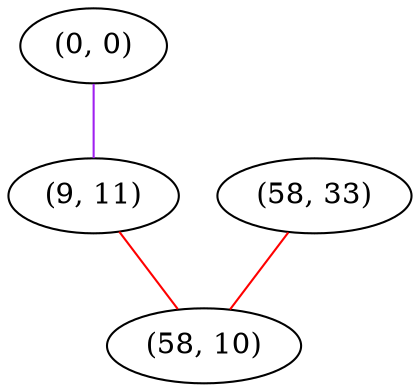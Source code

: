 graph "" {
"(0, 0)";
"(9, 11)";
"(58, 33)";
"(58, 10)";
"(0, 0)" -- "(9, 11)"  [color=purple, key=0, weight=4];
"(9, 11)" -- "(58, 10)"  [color=red, key=0, weight=1];
"(58, 33)" -- "(58, 10)"  [color=red, key=0, weight=1];
}
